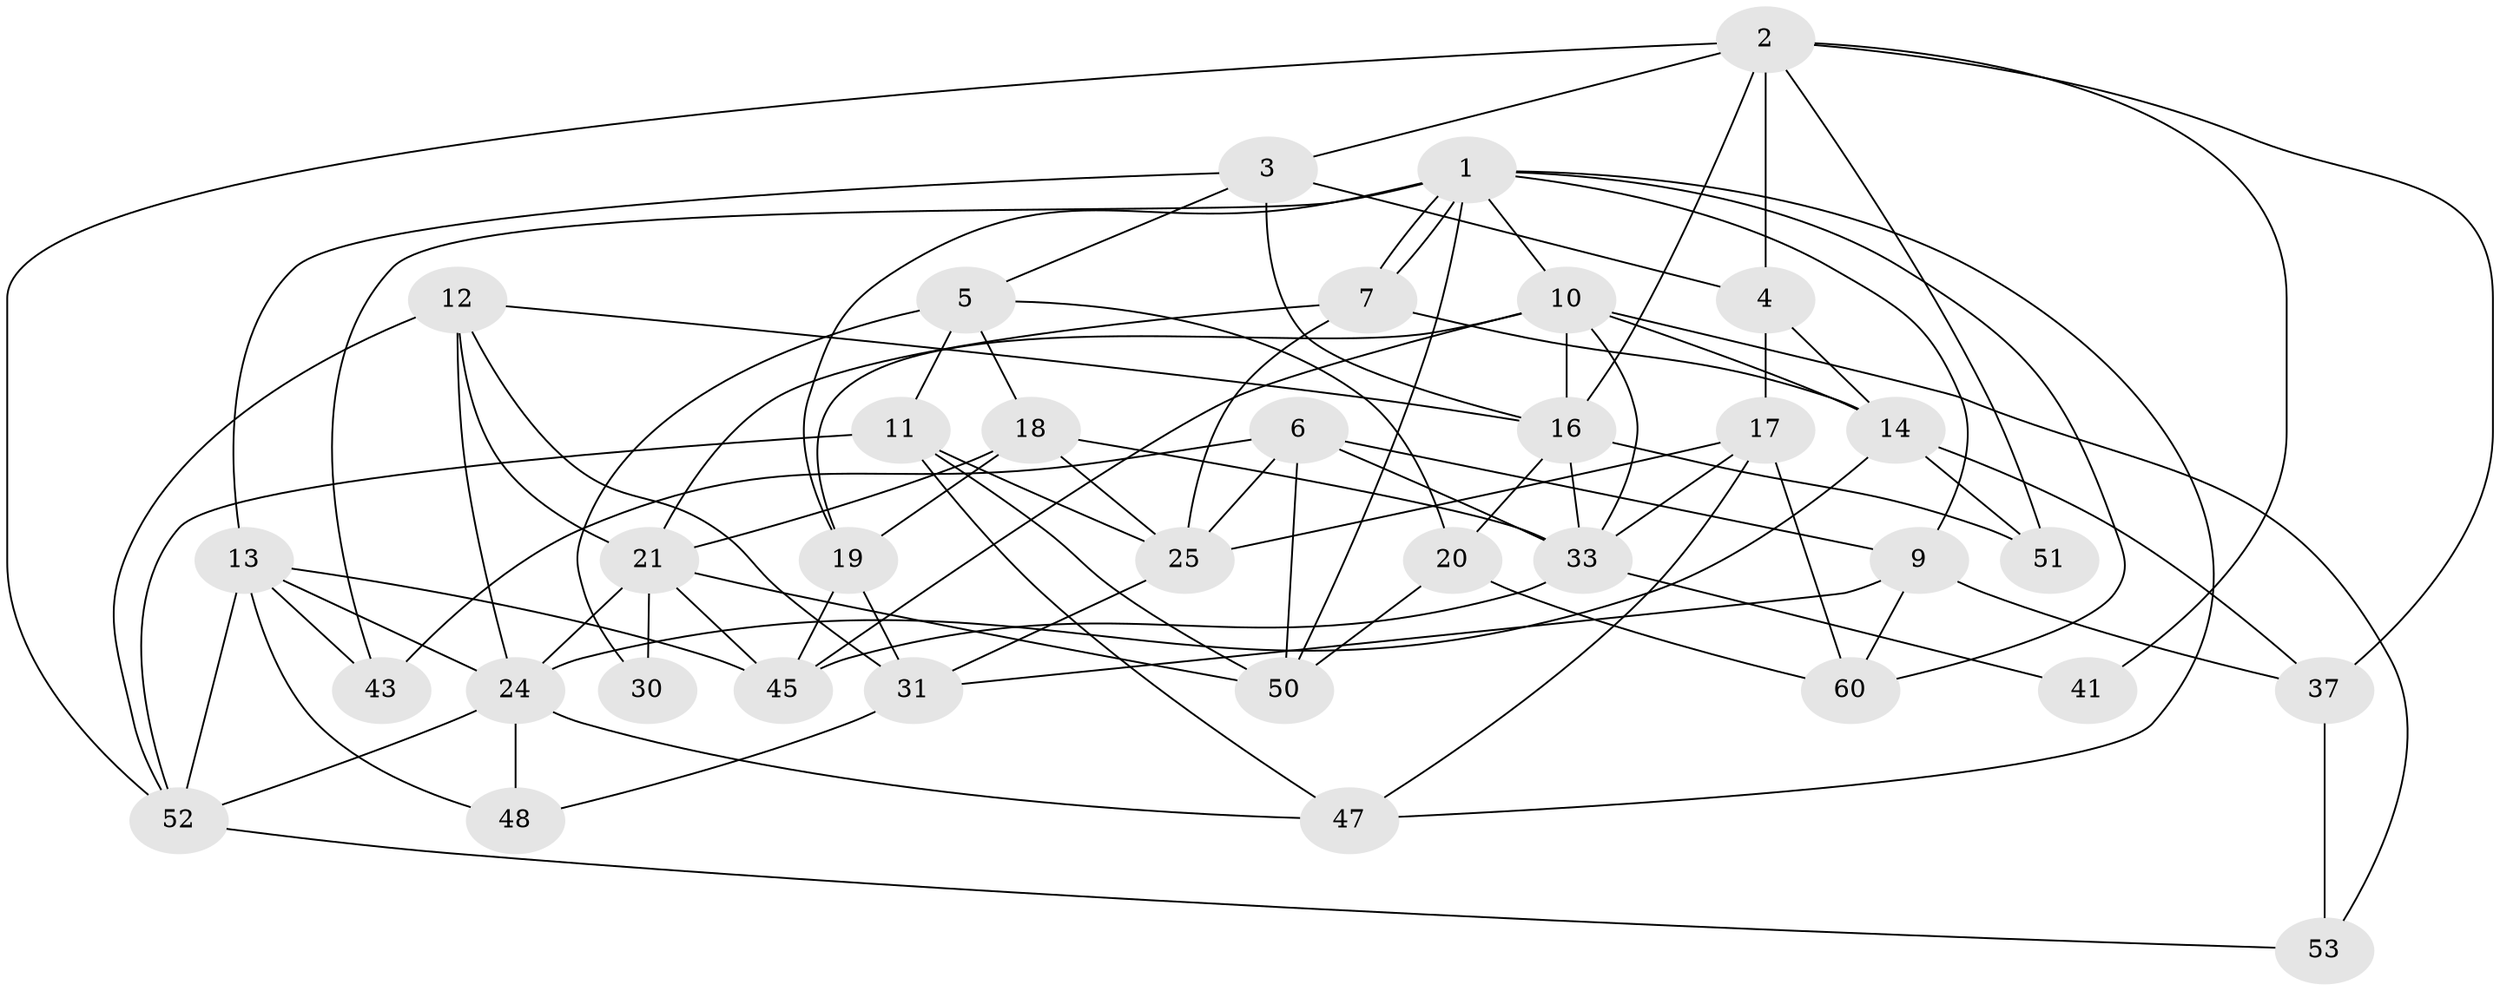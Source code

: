 // Generated by graph-tools (version 1.1) at 2025/52/02/27/25 19:52:05]
// undirected, 35 vertices, 88 edges
graph export_dot {
graph [start="1"]
  node [color=gray90,style=filled];
  1 [super="+32"];
  2 [super="+49"];
  3 [super="+28"];
  4 [super="+29"];
  5 [super="+8"];
  6 [super="+36"];
  7;
  9 [super="+44"];
  10 [super="+22"];
  11 [super="+42"];
  12 [super="+40"];
  13 [super="+15"];
  14 [super="+27"];
  16 [super="+23"];
  17 [super="+39"];
  18;
  19 [super="+34"];
  20 [super="+26"];
  21 [super="+57"];
  24 [super="+46"];
  25 [super="+38"];
  30;
  31 [super="+55"];
  33 [super="+35"];
  37 [super="+54"];
  41;
  43;
  45 [super="+58"];
  47;
  48;
  50 [super="+56"];
  51;
  52 [super="+59"];
  53;
  60;
  1 -- 7;
  1 -- 7;
  1 -- 19;
  1 -- 43;
  1 -- 50;
  1 -- 9;
  1 -- 10;
  1 -- 60;
  1 -- 47;
  2 -- 4;
  2 -- 41;
  2 -- 3;
  2 -- 51;
  2 -- 37;
  2 -- 16;
  2 -- 52;
  3 -- 16;
  3 -- 5;
  3 -- 4;
  3 -- 13;
  4 -- 17;
  4 -- 14;
  5 -- 11 [weight=2];
  5 -- 18;
  5 -- 30;
  5 -- 20;
  6 -- 33;
  6 -- 50 [weight=2];
  6 -- 9;
  6 -- 43;
  6 -- 25;
  7 -- 25;
  7 -- 21;
  7 -- 14;
  9 -- 60;
  9 -- 37;
  9 -- 31;
  10 -- 16;
  10 -- 45;
  10 -- 14;
  10 -- 19;
  10 -- 53;
  10 -- 33;
  11 -- 47;
  11 -- 25;
  11 -- 52;
  11 -- 50;
  12 -- 21;
  12 -- 31;
  12 -- 24;
  12 -- 16;
  12 -- 52;
  13 -- 48;
  13 -- 24;
  13 -- 43;
  13 -- 45;
  13 -- 52;
  14 -- 51;
  14 -- 24;
  14 -- 37;
  16 -- 51;
  16 -- 20;
  16 -- 33;
  17 -- 47;
  17 -- 25 [weight=2];
  17 -- 60;
  17 -- 33;
  18 -- 21;
  18 -- 33;
  18 -- 19;
  18 -- 25;
  19 -- 45;
  19 -- 31;
  20 -- 60;
  20 -- 50;
  21 -- 50 [weight=2];
  21 -- 24;
  21 -- 45;
  21 -- 30;
  24 -- 52;
  24 -- 48;
  24 -- 47;
  25 -- 31;
  31 -- 48;
  33 -- 45;
  33 -- 41;
  37 -- 53;
  52 -- 53;
}
